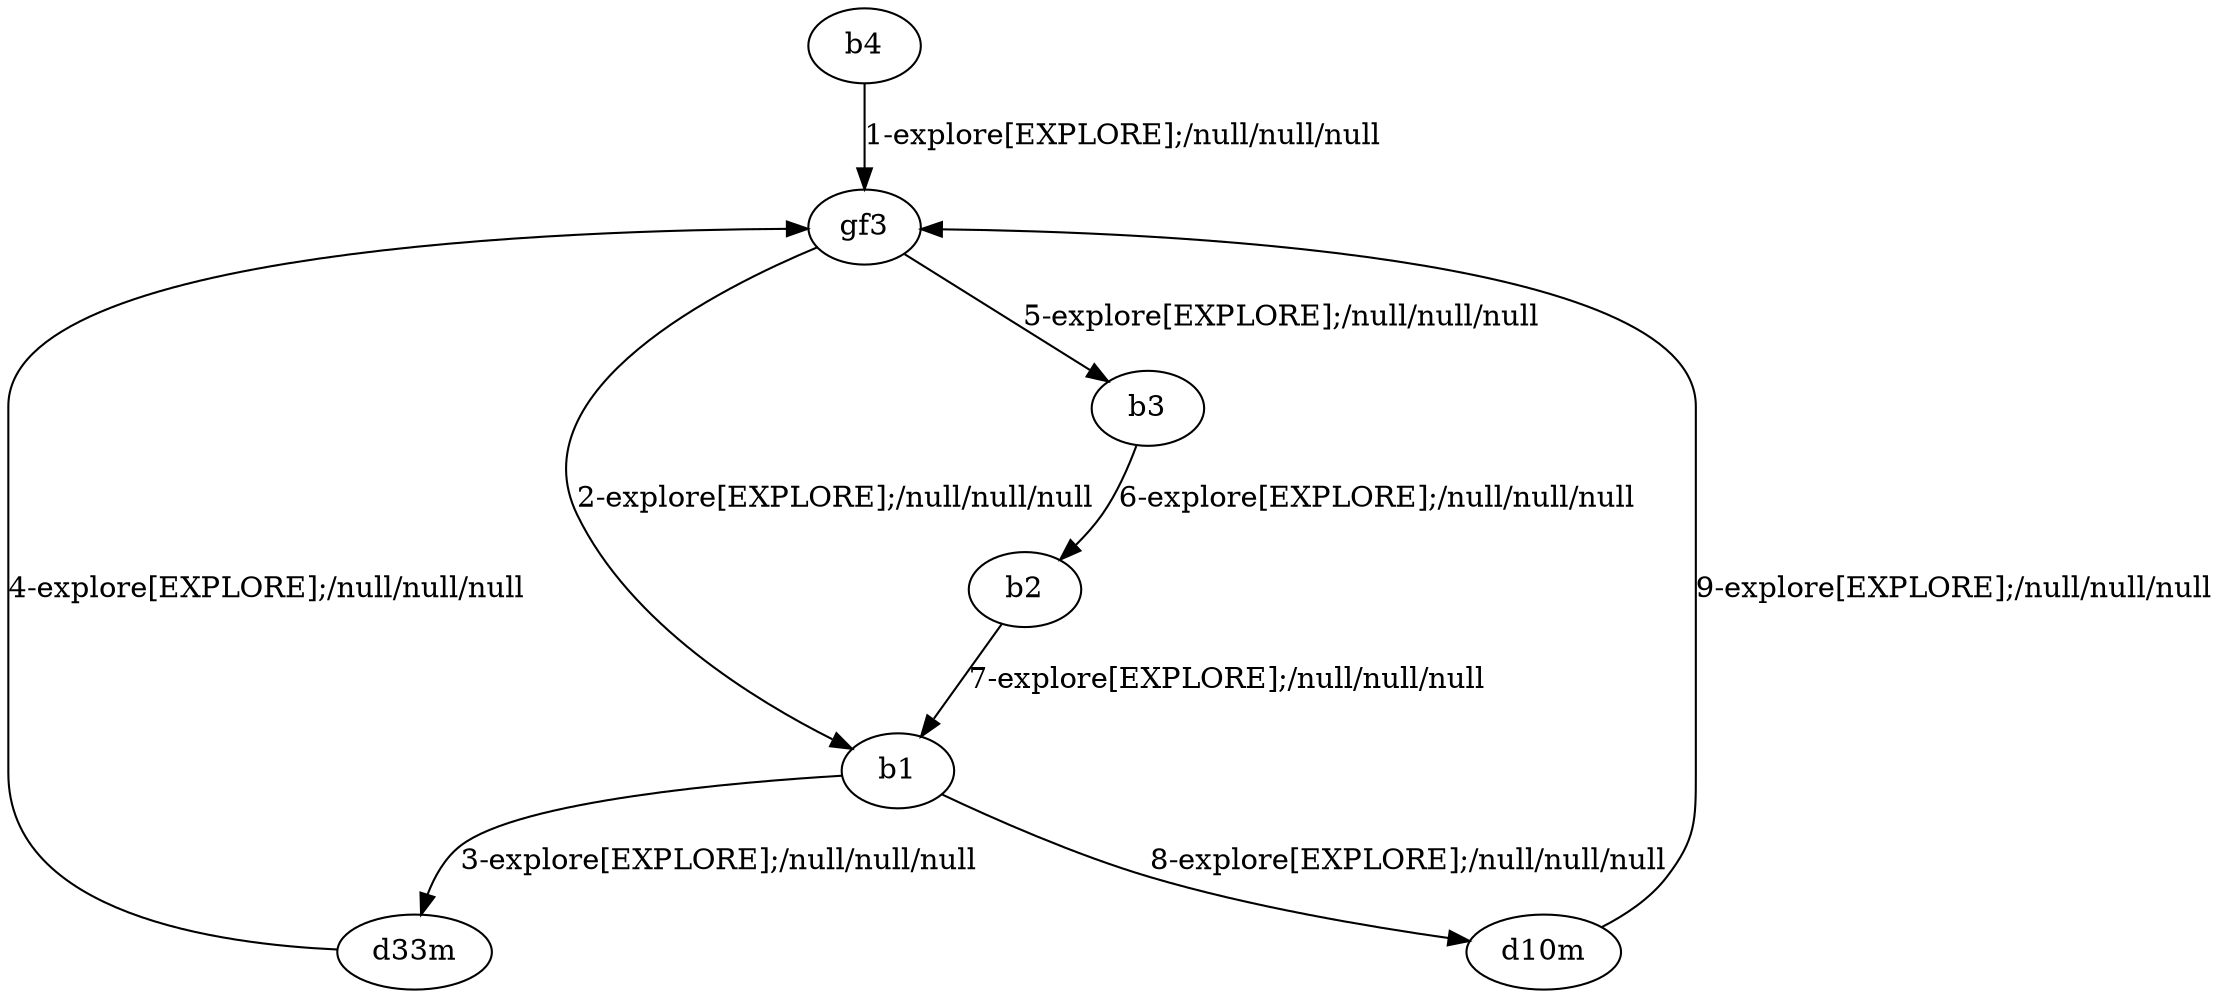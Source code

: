 # Total number of goals covered by this test: 4
# b1 --> d10m
# d33m --> gf3
# b3 --> b2
# gf3 --> b1

digraph g {
"b4" -> "gf3" [label = "1-explore[EXPLORE];/null/null/null"];
"gf3" -> "b1" [label = "2-explore[EXPLORE];/null/null/null"];
"b1" -> "d33m" [label = "3-explore[EXPLORE];/null/null/null"];
"d33m" -> "gf3" [label = "4-explore[EXPLORE];/null/null/null"];
"gf3" -> "b3" [label = "5-explore[EXPLORE];/null/null/null"];
"b3" -> "b2" [label = "6-explore[EXPLORE];/null/null/null"];
"b2" -> "b1" [label = "7-explore[EXPLORE];/null/null/null"];
"b1" -> "d10m" [label = "8-explore[EXPLORE];/null/null/null"];
"d10m" -> "gf3" [label = "9-explore[EXPLORE];/null/null/null"];
}